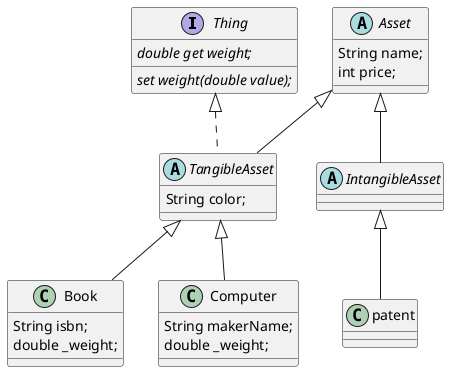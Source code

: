@startuml interface

interface Thing {
    {abstract} double get weight;
    {abstract} set weight(double value);
}

abstract class Asset {
    String name;
    int price;
}

abstract class TangibleAsset extends Asset implements Thing {
    String color;
}

abstract class IntangibleAsset extends Asset {

}

class Book extends TangibleAsset {
    String isbn;
    double _weight;

    
    ' double get weight()   
    ' set weight(double value)
}

class Computer extends TangibleAsset {
    String makerName;
    double _weight;

    ' double get weight()   
    ' set weight(double value)
}

class patent extends IntangibleAsset {
    
}

@enduml
